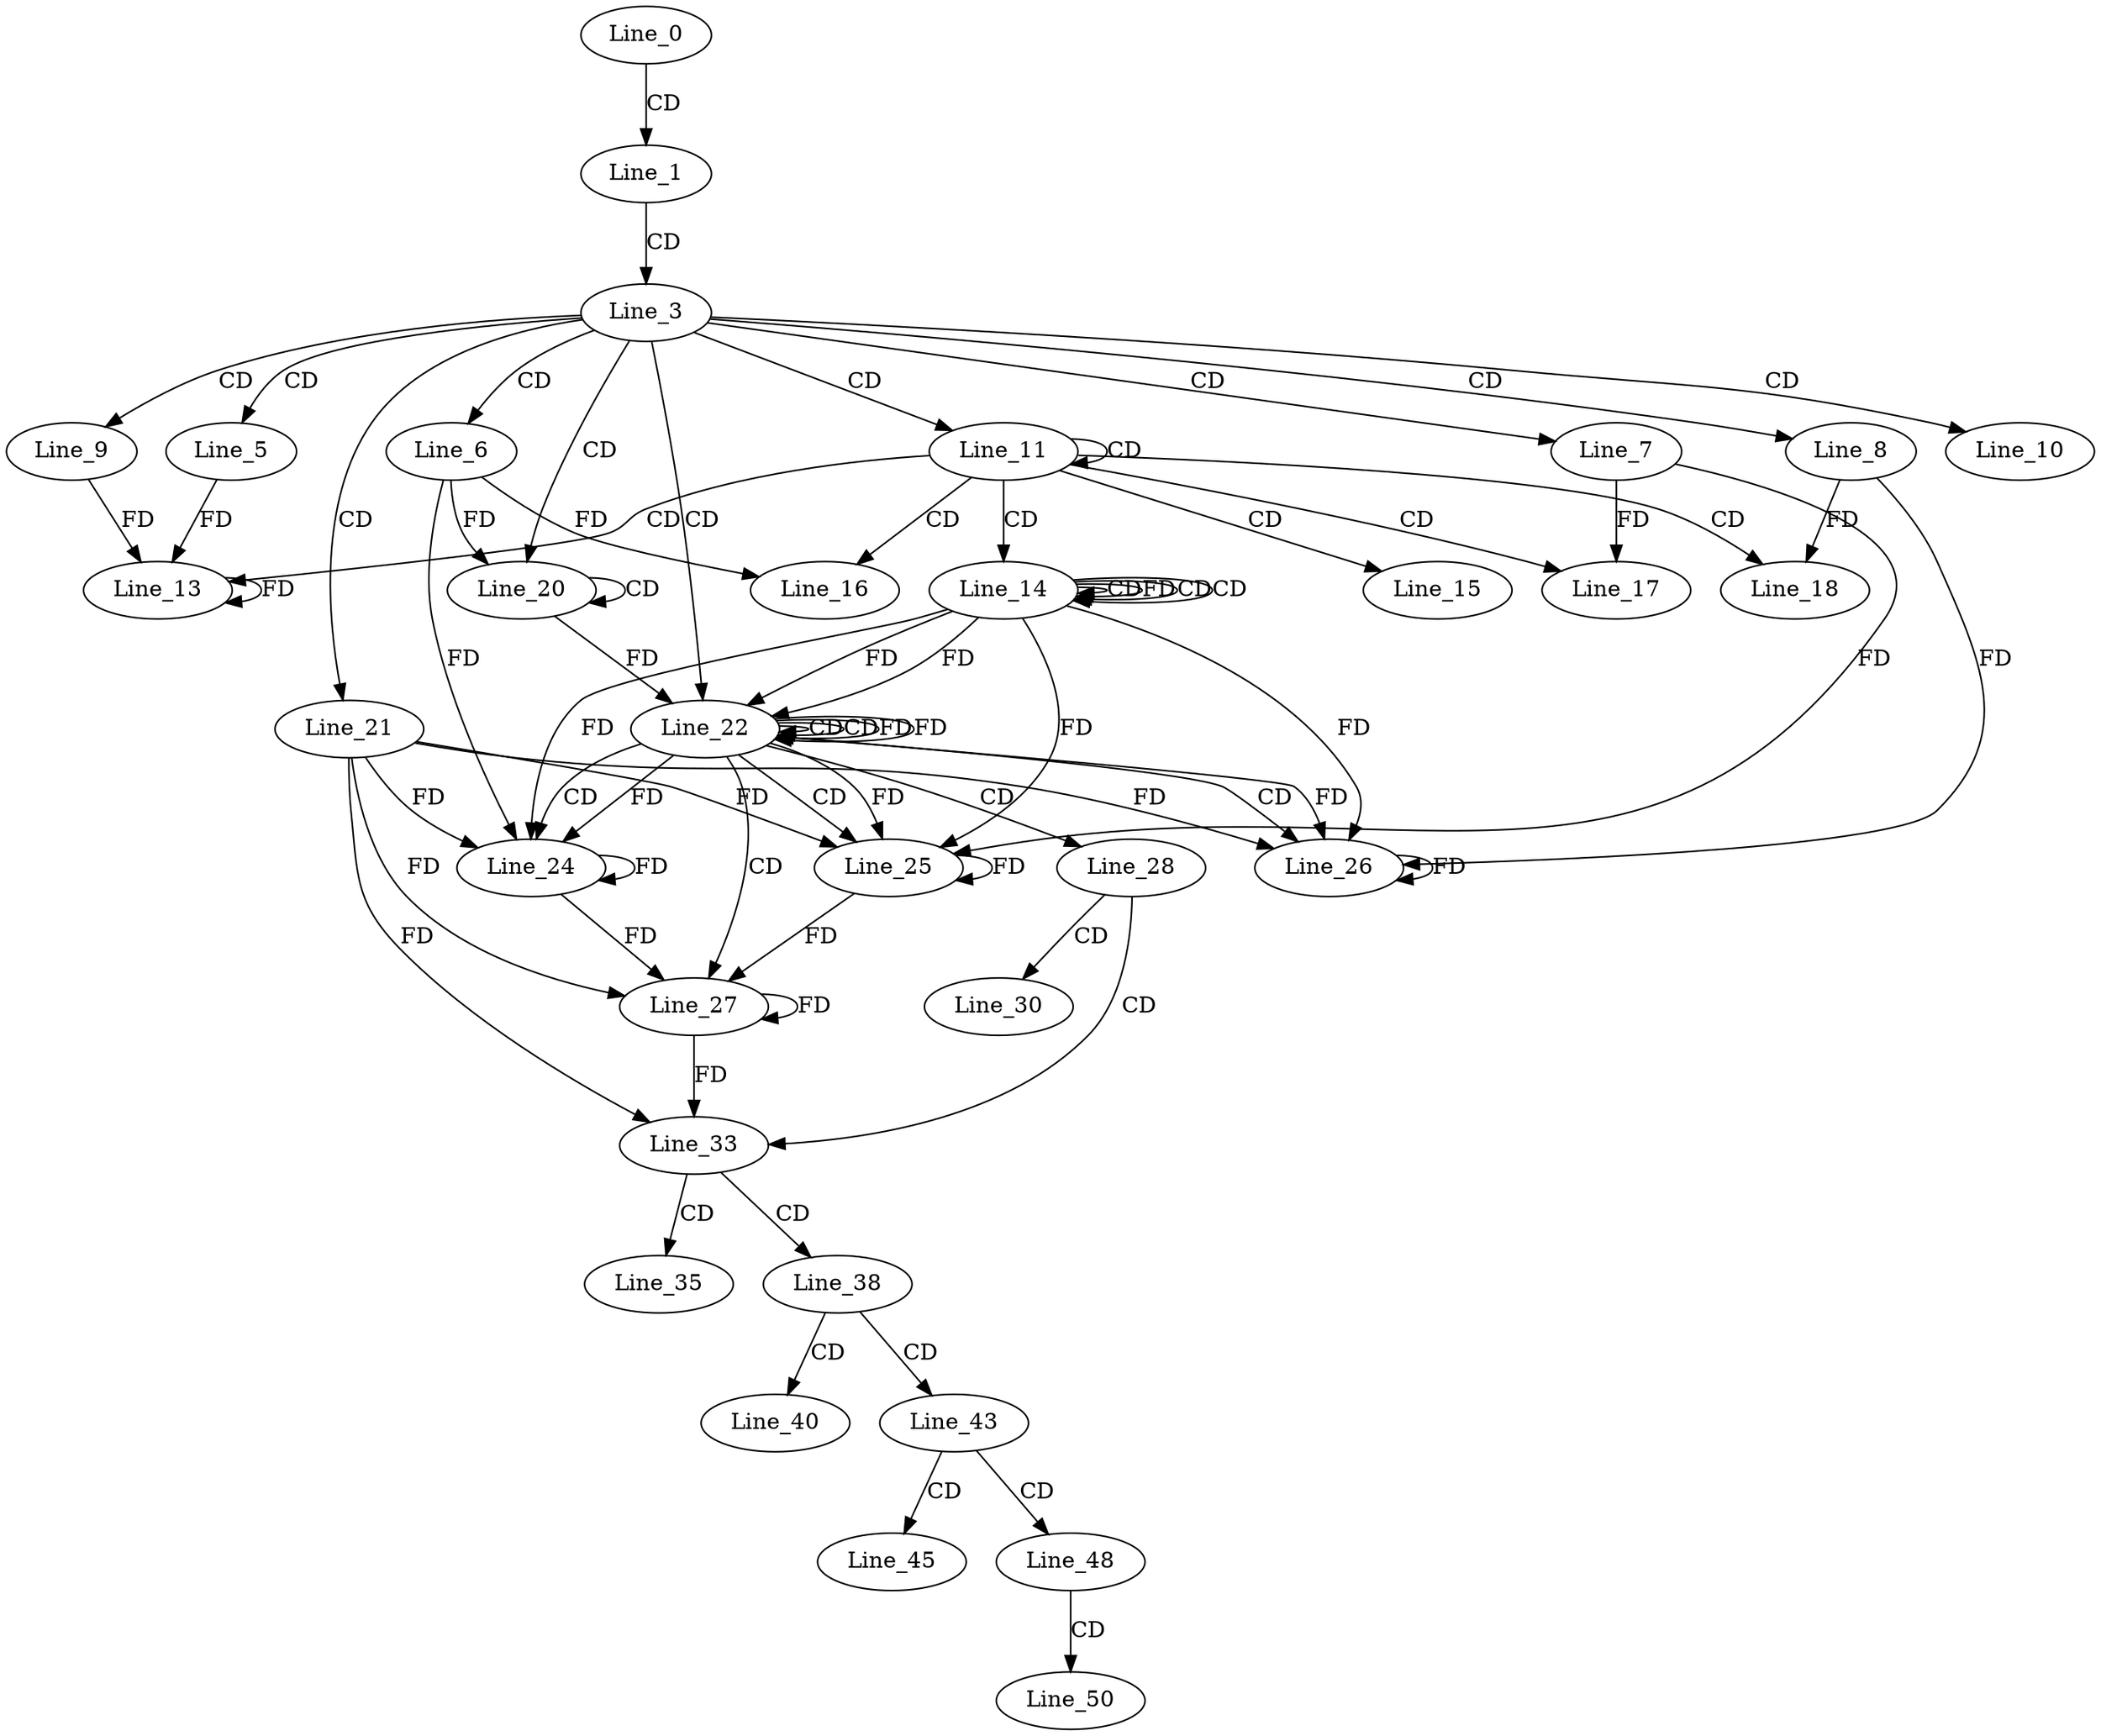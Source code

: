 digraph G {
  Line_0;
  Line_1;
  Line_3;
  Line_5;
  Line_6;
  Line_7;
  Line_8;
  Line_9;
  Line_10;
  Line_11;
  Line_13;
  Line_13;
  Line_13;
  Line_14;
  Line_14;
  Line_14;
  Line_14;
  Line_14;
  Line_15;
  Line_16;
  Line_17;
  Line_18;
  Line_20;
  Line_20;
  Line_21;
  Line_22;
  Line_22;
  Line_22;
  Line_24;
  Line_24;
  Line_25;
  Line_25;
  Line_26;
  Line_26;
  Line_27;
  Line_28;
  Line_30;
  Line_33;
  Line_35;
  Line_38;
  Line_40;
  Line_43;
  Line_45;
  Line_48;
  Line_50;
  Line_0 -> Line_1 [ label="CD" ];
  Line_1 -> Line_3 [ label="CD" ];
  Line_3 -> Line_5 [ label="CD" ];
  Line_3 -> Line_6 [ label="CD" ];
  Line_3 -> Line_7 [ label="CD" ];
  Line_3 -> Line_8 [ label="CD" ];
  Line_3 -> Line_9 [ label="CD" ];
  Line_3 -> Line_10 [ label="CD" ];
  Line_3 -> Line_11 [ label="CD" ];
  Line_11 -> Line_11 [ label="CD" ];
  Line_11 -> Line_13 [ label="CD" ];
  Line_13 -> Line_13 [ label="FD" ];
  Line_9 -> Line_13 [ label="FD" ];
  Line_5 -> Line_13 [ label="FD" ];
  Line_11 -> Line_14 [ label="CD" ];
  Line_14 -> Line_14 [ label="CD" ];
  Line_14 -> Line_14 [ label="FD" ];
  Line_14 -> Line_14 [ label="CD" ];
  Line_14 -> Line_14 [ label="CD" ];
  Line_11 -> Line_15 [ label="CD" ];
  Line_11 -> Line_16 [ label="CD" ];
  Line_6 -> Line_16 [ label="FD" ];
  Line_11 -> Line_17 [ label="CD" ];
  Line_7 -> Line_17 [ label="FD" ];
  Line_11 -> Line_18 [ label="CD" ];
  Line_8 -> Line_18 [ label="FD" ];
  Line_3 -> Line_20 [ label="CD" ];
  Line_20 -> Line_20 [ label="CD" ];
  Line_6 -> Line_20 [ label="FD" ];
  Line_3 -> Line_21 [ label="CD" ];
  Line_3 -> Line_22 [ label="CD" ];
  Line_22 -> Line_22 [ label="CD" ];
  Line_14 -> Line_22 [ label="FD" ];
  Line_20 -> Line_22 [ label="FD" ];
  Line_22 -> Line_22 [ label="CD" ];
  Line_22 -> Line_22 [ label="FD" ];
  Line_14 -> Line_22 [ label="FD" ];
  Line_22 -> Line_24 [ label="CD" ];
  Line_24 -> Line_24 [ label="FD" ];
  Line_21 -> Line_24 [ label="FD" ];
  Line_6 -> Line_24 [ label="FD" ];
  Line_22 -> Line_24 [ label="FD" ];
  Line_14 -> Line_24 [ label="FD" ];
  Line_22 -> Line_25 [ label="CD" ];
  Line_25 -> Line_25 [ label="FD" ];
  Line_21 -> Line_25 [ label="FD" ];
  Line_7 -> Line_25 [ label="FD" ];
  Line_22 -> Line_25 [ label="FD" ];
  Line_14 -> Line_25 [ label="FD" ];
  Line_22 -> Line_26 [ label="CD" ];
  Line_26 -> Line_26 [ label="FD" ];
  Line_21 -> Line_26 [ label="FD" ];
  Line_8 -> Line_26 [ label="FD" ];
  Line_22 -> Line_26 [ label="FD" ];
  Line_14 -> Line_26 [ label="FD" ];
  Line_22 -> Line_27 [ label="CD" ];
  Line_27 -> Line_27 [ label="FD" ];
  Line_21 -> Line_27 [ label="FD" ];
  Line_24 -> Line_27 [ label="FD" ];
  Line_25 -> Line_27 [ label="FD" ];
  Line_22 -> Line_28 [ label="CD" ];
  Line_28 -> Line_30 [ label="CD" ];
  Line_28 -> Line_33 [ label="CD" ];
  Line_27 -> Line_33 [ label="FD" ];
  Line_21 -> Line_33 [ label="FD" ];
  Line_33 -> Line_35 [ label="CD" ];
  Line_33 -> Line_38 [ label="CD" ];
  Line_38 -> Line_40 [ label="CD" ];
  Line_38 -> Line_43 [ label="CD" ];
  Line_43 -> Line_45 [ label="CD" ];
  Line_43 -> Line_48 [ label="CD" ];
  Line_48 -> Line_50 [ label="CD" ];
  Line_22 -> Line_22 [ label="FD" ];
}
